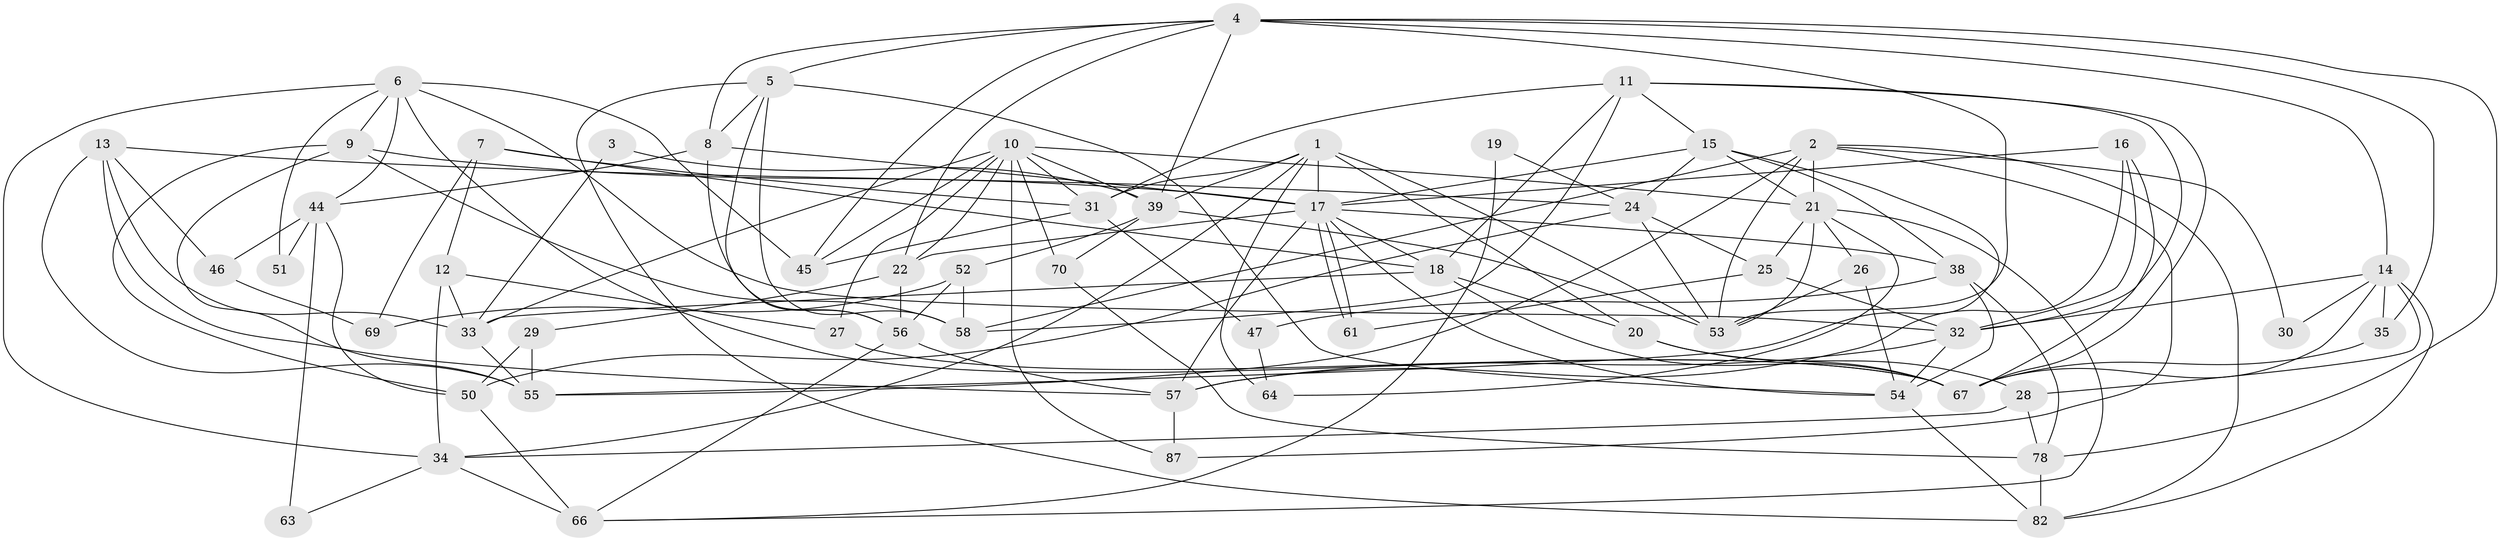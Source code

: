 // original degree distribution, {5: 0.13541666666666666, 2: 0.10416666666666667, 8: 0.010416666666666666, 3: 0.3125, 4: 0.3125, 6: 0.08333333333333333, 12: 0.010416666666666666, 7: 0.03125}
// Generated by graph-tools (version 1.1) at 2025/41/03/06/25 10:41:53]
// undirected, 59 vertices, 149 edges
graph export_dot {
graph [start="1"]
  node [color=gray90,style=filled];
  1 [super="+79"];
  2 [super="+36"];
  3;
  4 [super="+43"];
  5 [super="+65"];
  6 [super="+59"];
  7;
  8 [super="+37"];
  9 [super="+60"];
  10 [super="+88"];
  11 [super="+74"];
  12 [super="+85"];
  13 [super="+72"];
  14 [super="+49"];
  15 [super="+23"];
  16 [super="+95"];
  17 [super="+94"];
  18 [super="+75"];
  19;
  20 [super="+73"];
  21 [super="+48"];
  22 [super="+68"];
  24 [super="+77"];
  25;
  26;
  27;
  28;
  29;
  30;
  31 [super="+41"];
  32;
  33 [super="+93"];
  34 [super="+40"];
  35;
  38 [super="+62"];
  39 [super="+42"];
  44 [super="+96"];
  45;
  46 [super="+71"];
  47;
  50;
  51;
  52;
  53 [super="+92"];
  54 [super="+83"];
  55 [super="+89"];
  56 [super="+90"];
  57 [super="+76"];
  58 [super="+84"];
  61;
  63;
  64;
  66 [super="+81"];
  67 [super="+80"];
  69;
  70;
  78 [super="+91"];
  82 [super="+86"];
  87;
  1 -- 31;
  1 -- 64;
  1 -- 34;
  1 -- 53;
  1 -- 39;
  1 -- 17;
  1 -- 20;
  2 -- 21;
  2 -- 53;
  2 -- 30;
  2 -- 87;
  2 -- 82;
  2 -- 55;
  2 -- 58;
  3 -- 33;
  3 -- 39;
  4 -- 14;
  4 -- 5;
  4 -- 22;
  4 -- 35;
  4 -- 78;
  4 -- 8;
  4 -- 45;
  4 -- 39;
  4 -- 53;
  5 -- 58;
  5 -- 8;
  5 -- 82;
  5 -- 56;
  5 -- 54;
  6 -- 32;
  6 -- 45;
  6 -- 34;
  6 -- 51;
  6 -- 67;
  6 -- 44;
  6 -- 9;
  7 -- 18;
  7 -- 69;
  7 -- 31;
  7 -- 12;
  8 -- 17;
  8 -- 56;
  8 -- 44;
  9 -- 17 [weight=2];
  9 -- 50;
  9 -- 58;
  9 -- 55;
  10 -- 39;
  10 -- 27;
  10 -- 87;
  10 -- 33;
  10 -- 21;
  10 -- 70;
  10 -- 22;
  10 -- 45;
  10 -- 31;
  11 -- 67;
  11 -- 31;
  11 -- 32;
  11 -- 18;
  11 -- 58;
  11 -- 15;
  12 -- 33 [weight=2];
  12 -- 27;
  12 -- 34;
  13 -- 46;
  13 -- 24;
  13 -- 55;
  13 -- 57;
  13 -- 33;
  14 -- 28;
  14 -- 30;
  14 -- 67;
  14 -- 32;
  14 -- 82;
  14 -- 35;
  15 -- 21;
  15 -- 17;
  15 -- 38;
  15 -- 55;
  15 -- 24;
  16 -- 32;
  16 -- 57;
  16 -- 17;
  16 -- 67;
  17 -- 61;
  17 -- 61;
  17 -- 18;
  17 -- 54 [weight=2];
  17 -- 22;
  17 -- 57;
  17 -- 38;
  18 -- 67;
  18 -- 33;
  18 -- 20;
  19 -- 66;
  19 -- 24;
  20 -- 28;
  20 -- 67;
  21 -- 64;
  21 -- 53;
  21 -- 25;
  21 -- 26;
  21 -- 66;
  22 -- 29;
  22 -- 56;
  24 -- 50;
  24 -- 25;
  24 -- 53;
  25 -- 32;
  25 -- 61;
  26 -- 53;
  26 -- 54;
  27 -- 67;
  28 -- 78;
  28 -- 34;
  29 -- 50;
  29 -- 55;
  31 -- 47;
  31 -- 45;
  32 -- 57;
  32 -- 54;
  33 -- 55;
  34 -- 63;
  34 -- 66;
  35 -- 67;
  38 -- 47;
  38 -- 78;
  38 -- 54;
  39 -- 70;
  39 -- 52;
  39 -- 53;
  44 -- 51;
  44 -- 63;
  44 -- 50;
  44 -- 46;
  46 -- 69;
  47 -- 64;
  50 -- 66;
  52 -- 58;
  52 -- 69;
  52 -- 56;
  54 -- 82;
  56 -- 66;
  56 -- 57;
  57 -- 87;
  70 -- 78;
  78 -- 82;
}
